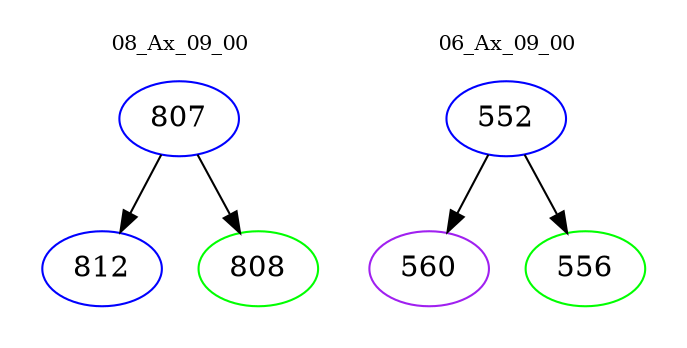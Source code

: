 digraph{
subgraph cluster_0 {
color = white
label = "08_Ax_09_00";
fontsize=10;
T0_807 [label="807", color="blue"]
T0_807 -> T0_812 [color="black"]
T0_812 [label="812", color="blue"]
T0_807 -> T0_808 [color="black"]
T0_808 [label="808", color="green"]
}
subgraph cluster_1 {
color = white
label = "06_Ax_09_00";
fontsize=10;
T1_552 [label="552", color="blue"]
T1_552 -> T1_560 [color="black"]
T1_560 [label="560", color="purple"]
T1_552 -> T1_556 [color="black"]
T1_556 [label="556", color="green"]
}
}
